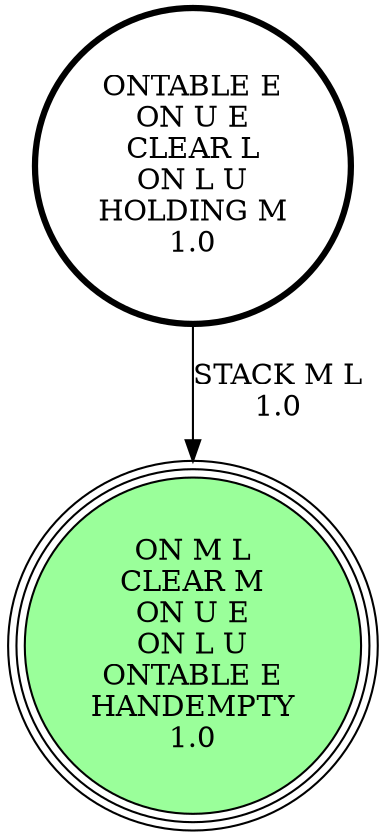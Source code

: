 digraph {
"ONTABLE E\nON U E\nCLEAR L\nON L U\nHOLDING M\n1.0\n" -> "ON M L\nCLEAR M\nON U E\nON L U\nONTABLE E\nHANDEMPTY\n1.0\n"[label="STACK M L\n1.0\n"];
"ON M L\nCLEAR M\nON U E\nON L U\nONTABLE E\nHANDEMPTY\n1.0\n" [shape=circle, style=filled, fillcolor=palegreen1, peripheries=3];
"ONTABLE E\nON U E\nCLEAR L\nON L U\nHOLDING M\n1.0\n" [shape=circle, penwidth=3];
"ON M L\nCLEAR M\nON U E\nON L U\nONTABLE E\nHANDEMPTY\n1.0\n" [shape=circle, style=filled, fillcolor=palegreen1, peripheries=3];
}
